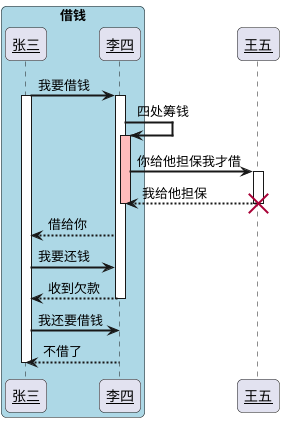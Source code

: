 
'https://blog.csdn.net/zh_weir/article/details/72675013
@startuml

skinparam sequenceArrowThickness 2
skinparam roundcorner 10
skinparam maxmessagesize 60
skinparam sequenceParticipant underline

box "借钱" #LightBlue
participant 张三
participant 李四
end box

张三 -> 李四 : 我要借钱
activate 张三
activate 李四

李四 -> 李四 : 四处筹钱
activate 李四 #FFBBBB

李四 -> 王五 : 你给他担保我才借
activate 王五

王五 --> 李四 : 我给他担保
destroy 王五

deactivate 李四

李四 --> 张三 : 借给你

张三 -> 李四 : 我要还钱
李四 --> 张三 : 收到欠款
deactivate 李四

张三 -> 李四 : 我还要借钱
李四 --> 张三 : 不借了
deactivate 张三

@enduml
